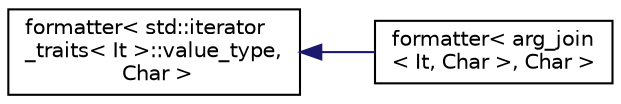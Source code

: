 digraph "Graphical Class Hierarchy"
{
  edge [fontname="Helvetica",fontsize="10",labelfontname="Helvetica",labelfontsize="10"];
  node [fontname="Helvetica",fontsize="10",shape=record];
  rankdir="LR";
  Node1 [label="formatter\< std::iterator\l_traits\< It \>::value_type,\l Char \>",height=0.2,width=0.4,color="black", fillcolor="white", style="filled",URL="$structformatter.html"];
  Node1 -> Node2 [dir="back",color="midnightblue",fontsize="10",style="solid",fontname="Helvetica"];
  Node2 [label="formatter\< arg_join\l\< It, Char \>, Char \>",height=0.2,width=0.4,color="black", fillcolor="white", style="filled",URL="$structformatter_3_01arg__join_3_01_it_00_01_char_01_4_00_01_char_01_4.html"];
}
